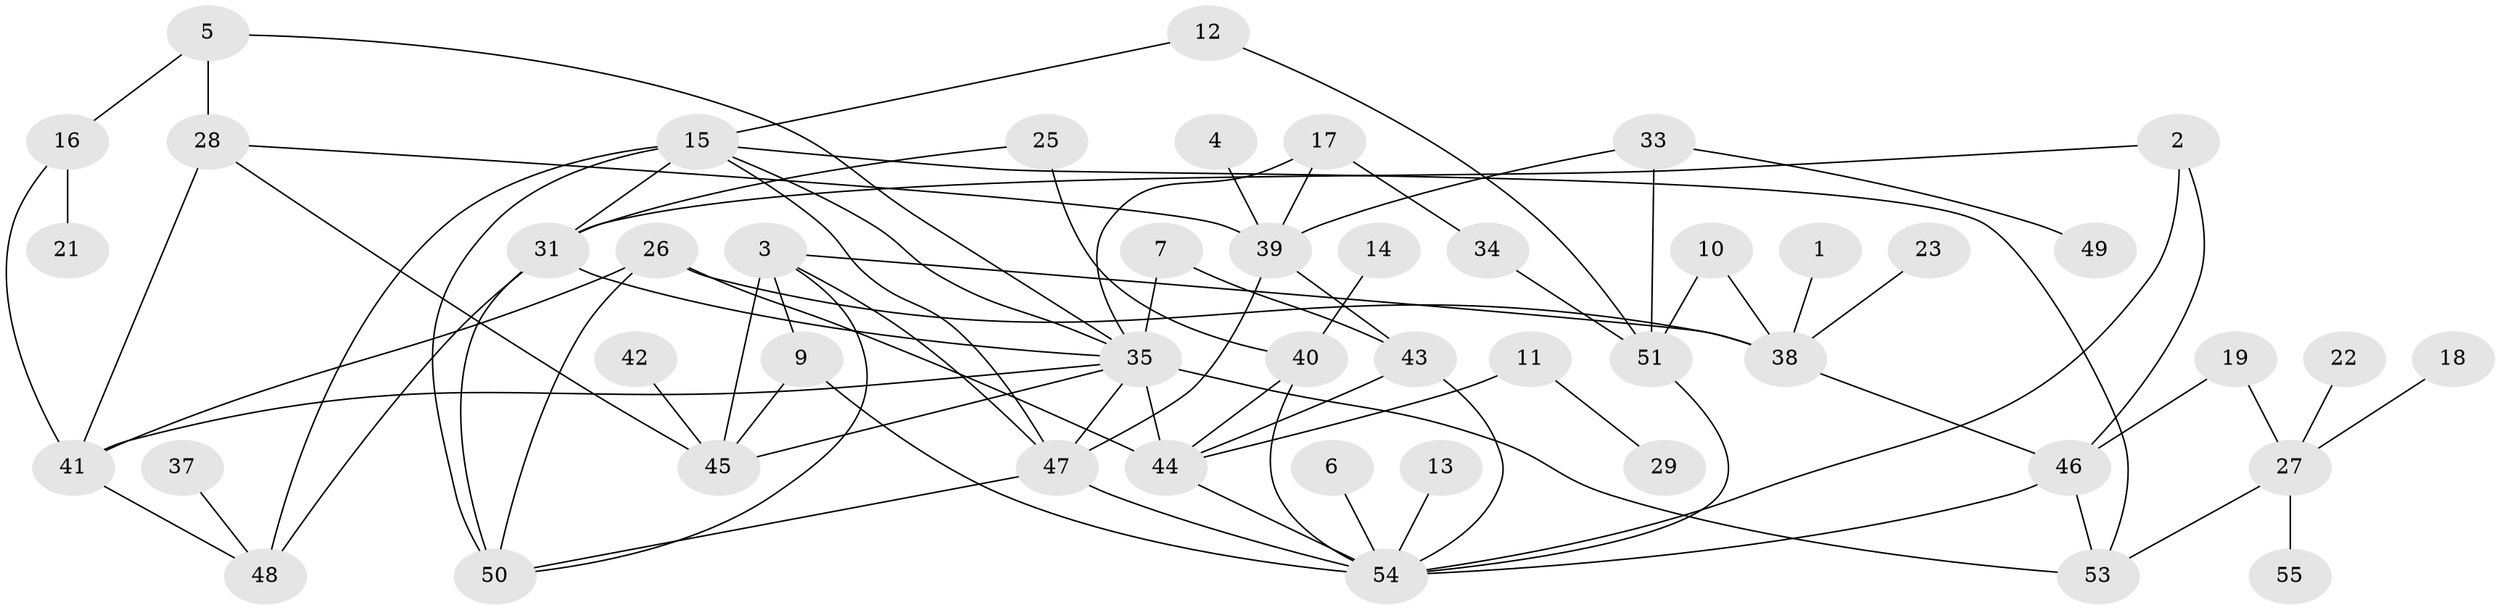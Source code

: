 // original degree distribution, {1: 0.20535714285714285, 5: 0.0625, 3: 0.19642857142857142, 4: 0.14285714285714285, 2: 0.30357142857142855, 0: 0.05357142857142857, 6: 0.026785714285714284, 8: 0.008928571428571428}
// Generated by graph-tools (version 1.1) at 2025/00/03/09/25 03:00:51]
// undirected, 48 vertices, 81 edges
graph export_dot {
graph [start="1"]
  node [color=gray90,style=filled];
  1;
  2;
  3;
  4;
  5;
  6;
  7;
  9;
  10;
  11;
  12;
  13;
  14;
  15;
  16;
  17;
  18;
  19;
  21;
  22;
  23;
  25;
  26;
  27;
  28;
  29;
  31;
  33;
  34;
  35;
  37;
  38;
  39;
  40;
  41;
  42;
  43;
  44;
  45;
  46;
  47;
  48;
  49;
  50;
  51;
  53;
  54;
  55;
  1 -- 38 [weight=1.0];
  2 -- 31 [weight=1.0];
  2 -- 46 [weight=1.0];
  2 -- 54 [weight=1.0];
  3 -- 9 [weight=1.0];
  3 -- 38 [weight=1.0];
  3 -- 45 [weight=1.0];
  3 -- 47 [weight=1.0];
  3 -- 50 [weight=1.0];
  4 -- 39 [weight=1.0];
  5 -- 16 [weight=1.0];
  5 -- 28 [weight=1.0];
  5 -- 35 [weight=1.0];
  6 -- 54 [weight=1.0];
  7 -- 35 [weight=1.0];
  7 -- 43 [weight=1.0];
  9 -- 45 [weight=1.0];
  9 -- 54 [weight=1.0];
  10 -- 38 [weight=1.0];
  10 -- 51 [weight=1.0];
  11 -- 29 [weight=1.0];
  11 -- 44 [weight=1.0];
  12 -- 15 [weight=1.0];
  12 -- 51 [weight=1.0];
  13 -- 54 [weight=1.0];
  14 -- 40 [weight=1.0];
  15 -- 31 [weight=1.0];
  15 -- 35 [weight=1.0];
  15 -- 47 [weight=1.0];
  15 -- 48 [weight=2.0];
  15 -- 50 [weight=1.0];
  15 -- 53 [weight=1.0];
  16 -- 21 [weight=1.0];
  16 -- 41 [weight=1.0];
  17 -- 34 [weight=1.0];
  17 -- 35 [weight=1.0];
  17 -- 39 [weight=1.0];
  18 -- 27 [weight=1.0];
  19 -- 27 [weight=1.0];
  19 -- 46 [weight=1.0];
  22 -- 27 [weight=1.0];
  23 -- 38 [weight=1.0];
  25 -- 31 [weight=1.0];
  25 -- 40 [weight=1.0];
  26 -- 38 [weight=1.0];
  26 -- 41 [weight=1.0];
  26 -- 44 [weight=1.0];
  26 -- 50 [weight=1.0];
  27 -- 53 [weight=1.0];
  27 -- 55 [weight=1.0];
  28 -- 39 [weight=1.0];
  28 -- 41 [weight=1.0];
  28 -- 45 [weight=1.0];
  31 -- 35 [weight=1.0];
  31 -- 48 [weight=2.0];
  31 -- 50 [weight=1.0];
  33 -- 39 [weight=1.0];
  33 -- 49 [weight=1.0];
  33 -- 51 [weight=1.0];
  34 -- 51 [weight=1.0];
  35 -- 41 [weight=1.0];
  35 -- 44 [weight=1.0];
  35 -- 45 [weight=1.0];
  35 -- 47 [weight=1.0];
  35 -- 53 [weight=1.0];
  37 -- 48 [weight=1.0];
  38 -- 46 [weight=1.0];
  39 -- 43 [weight=1.0];
  39 -- 47 [weight=1.0];
  40 -- 44 [weight=1.0];
  40 -- 54 [weight=2.0];
  41 -- 48 [weight=1.0];
  42 -- 45 [weight=1.0];
  43 -- 44 [weight=1.0];
  43 -- 54 [weight=1.0];
  44 -- 54 [weight=1.0];
  46 -- 53 [weight=1.0];
  46 -- 54 [weight=1.0];
  47 -- 50 [weight=1.0];
  47 -- 54 [weight=1.0];
  51 -- 54 [weight=2.0];
}
